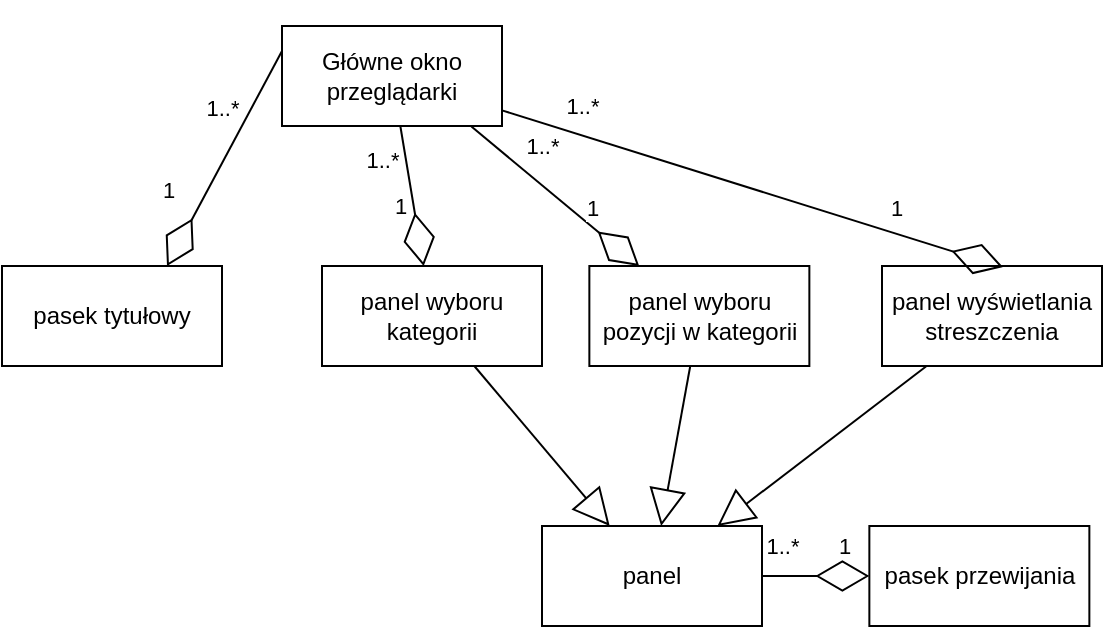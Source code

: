 <mxfile version="23.1.6" type="device">
  <diagram name="Strona-1" id="qy1Jm_Iqj7MS-9nRdHLV">
    <mxGraphModel dx="819" dy="426" grid="1" gridSize="10" guides="1" tooltips="1" connect="1" arrows="1" fold="1" page="1" pageScale="1" pageWidth="827" pageHeight="1169" math="0" shadow="0">
      <root>
        <mxCell id="0" />
        <mxCell id="1" parent="0" />
        <mxCell id="SEsUMnFjiC4-qgtMoYjI-1" value="Główne okno przeglądarki" style="html=1;whiteSpace=wrap;" vertex="1" parent="1">
          <mxGeometry x="320" y="230" width="110" height="50" as="geometry" />
        </mxCell>
        <mxCell id="SEsUMnFjiC4-qgtMoYjI-2" value="pasek tytułowy" style="html=1;whiteSpace=wrap;" vertex="1" parent="1">
          <mxGeometry x="180" y="350" width="110" height="50" as="geometry" />
        </mxCell>
        <mxCell id="SEsUMnFjiC4-qgtMoYjI-3" value="panel" style="html=1;whiteSpace=wrap;" vertex="1" parent="1">
          <mxGeometry x="450.0" y="480" width="110" height="50" as="geometry" />
        </mxCell>
        <mxCell id="SEsUMnFjiC4-qgtMoYjI-4" value="" style="endArrow=diamondThin;endFill=0;endSize=24;html=1;rounded=0;entryX=0.75;entryY=0;entryDx=0;entryDy=0;exitX=0;exitY=0.25;exitDx=0;exitDy=0;" edge="1" parent="1" source="SEsUMnFjiC4-qgtMoYjI-1" target="SEsUMnFjiC4-qgtMoYjI-2">
          <mxGeometry width="160" relative="1" as="geometry">
            <mxPoint x="210" y="317.5" as="sourcePoint" />
            <mxPoint x="285" y="252.5" as="targetPoint" />
          </mxGeometry>
        </mxCell>
        <mxCell id="SEsUMnFjiC4-qgtMoYjI-16" value="1..*" style="edgeLabel;html=1;align=center;verticalAlign=middle;resizable=0;points=[];" vertex="1" connectable="0" parent="SEsUMnFjiC4-qgtMoYjI-4">
          <mxGeometry x="-0.475" y="3" relative="1" as="geometry">
            <mxPoint x="-18" y="-1" as="offset" />
          </mxGeometry>
        </mxCell>
        <mxCell id="SEsUMnFjiC4-qgtMoYjI-17" value="1" style="edgeLabel;html=1;align=center;verticalAlign=middle;resizable=0;points=[];" vertex="1" connectable="0" parent="SEsUMnFjiC4-qgtMoYjI-4">
          <mxGeometry x="0.637" y="-2" relative="1" as="geometry">
            <mxPoint x="-8" y="-18" as="offset" />
          </mxGeometry>
        </mxCell>
        <mxCell id="SEsUMnFjiC4-qgtMoYjI-7" value="panel wyboru kategorii" style="html=1;whiteSpace=wrap;" vertex="1" parent="1">
          <mxGeometry x="340" y="350" width="110" height="50" as="geometry" />
        </mxCell>
        <mxCell id="SEsUMnFjiC4-qgtMoYjI-8" value="panel wyboru pozycji w kategorii" style="html=1;whiteSpace=wrap;" vertex="1" parent="1">
          <mxGeometry x="473.68" y="350" width="110" height="50" as="geometry" />
        </mxCell>
        <mxCell id="SEsUMnFjiC4-qgtMoYjI-9" value="panel wyświetlania streszczenia" style="html=1;whiteSpace=wrap;" vertex="1" parent="1">
          <mxGeometry x="620.0" y="350" width="110" height="50" as="geometry" />
        </mxCell>
        <mxCell id="SEsUMnFjiC4-qgtMoYjI-11" value="" style="endArrow=block;endSize=16;endFill=0;html=1;rounded=0;" edge="1" parent="1" source="SEsUMnFjiC4-qgtMoYjI-7" target="SEsUMnFjiC4-qgtMoYjI-3">
          <mxGeometry width="160" relative="1" as="geometry">
            <mxPoint x="420.004" y="550" as="sourcePoint" />
            <mxPoint x="432.68" y="675" as="targetPoint" />
          </mxGeometry>
        </mxCell>
        <mxCell id="SEsUMnFjiC4-qgtMoYjI-12" value="" style="endArrow=block;endSize=16;endFill=0;html=1;rounded=0;" edge="1" parent="1" source="SEsUMnFjiC4-qgtMoYjI-8" target="SEsUMnFjiC4-qgtMoYjI-3">
          <mxGeometry width="160" relative="1" as="geometry">
            <mxPoint x="363.68" y="740" as="sourcePoint" />
            <mxPoint x="442.68" y="685" as="targetPoint" />
          </mxGeometry>
        </mxCell>
        <mxCell id="SEsUMnFjiC4-qgtMoYjI-13" value="" style="endArrow=block;endSize=16;endFill=0;html=1;rounded=0;" edge="1" parent="1" source="SEsUMnFjiC4-qgtMoYjI-9" target="SEsUMnFjiC4-qgtMoYjI-3">
          <mxGeometry width="160" relative="1" as="geometry">
            <mxPoint x="373.68" y="750" as="sourcePoint" />
            <mxPoint x="452.68" y="695" as="targetPoint" />
          </mxGeometry>
        </mxCell>
        <mxCell id="SEsUMnFjiC4-qgtMoYjI-14" value="pasek przewijania" style="html=1;whiteSpace=wrap;" vertex="1" parent="1">
          <mxGeometry x="613.68" y="480" width="110" height="50" as="geometry" />
        </mxCell>
        <mxCell id="SEsUMnFjiC4-qgtMoYjI-15" value="" style="endArrow=diamondThin;endFill=0;endSize=24;html=1;rounded=0;entryX=0;entryY=0.5;entryDx=0;entryDy=0;" edge="1" parent="1" source="SEsUMnFjiC4-qgtMoYjI-3" target="SEsUMnFjiC4-qgtMoYjI-14">
          <mxGeometry width="160" relative="1" as="geometry">
            <mxPoint x="573.68" y="380" as="sourcePoint" />
            <mxPoint x="627.68" y="420" as="targetPoint" />
          </mxGeometry>
        </mxCell>
        <mxCell id="SEsUMnFjiC4-qgtMoYjI-20" value="1" style="edgeLabel;html=1;align=center;verticalAlign=middle;resizable=0;points=[];" vertex="1" connectable="0" parent="SEsUMnFjiC4-qgtMoYjI-15">
          <mxGeometry x="0.326" y="-2" relative="1" as="geometry">
            <mxPoint x="5" y="-17" as="offset" />
          </mxGeometry>
        </mxCell>
        <mxCell id="SEsUMnFjiC4-qgtMoYjI-22" value="1..*" style="edgeLabel;html=1;align=center;verticalAlign=middle;resizable=0;points=[];" vertex="1" connectable="0" parent="SEsUMnFjiC4-qgtMoYjI-15">
          <mxGeometry x="-0.409" y="2" relative="1" as="geometry">
            <mxPoint x="-6" y="-13" as="offset" />
          </mxGeometry>
        </mxCell>
        <mxCell id="SEsUMnFjiC4-qgtMoYjI-23" value="" style="endArrow=diamondThin;endFill=0;endSize=24;html=1;rounded=0;" edge="1" parent="1" source="SEsUMnFjiC4-qgtMoYjI-1" target="SEsUMnFjiC4-qgtMoYjI-7">
          <mxGeometry width="160" relative="1" as="geometry">
            <mxPoint x="467" y="273" as="sourcePoint" />
            <mxPoint x="420" y="350" as="targetPoint" />
          </mxGeometry>
        </mxCell>
        <mxCell id="SEsUMnFjiC4-qgtMoYjI-24" value="1..*" style="edgeLabel;html=1;align=center;verticalAlign=middle;resizable=0;points=[];" vertex="1" connectable="0" parent="SEsUMnFjiC4-qgtMoYjI-23">
          <mxGeometry x="-0.475" y="3" relative="1" as="geometry">
            <mxPoint x="-15" y="-1" as="offset" />
          </mxGeometry>
        </mxCell>
        <mxCell id="SEsUMnFjiC4-qgtMoYjI-25" value="1" style="edgeLabel;html=1;align=center;verticalAlign=middle;resizable=0;points=[];" vertex="1" connectable="0" parent="SEsUMnFjiC4-qgtMoYjI-23">
          <mxGeometry x="0.637" y="-2" relative="1" as="geometry">
            <mxPoint x="-8" y="-18" as="offset" />
          </mxGeometry>
        </mxCell>
        <mxCell id="SEsUMnFjiC4-qgtMoYjI-26" value="" style="endArrow=diamondThin;endFill=0;endSize=24;html=1;rounded=0;exitX=0.861;exitY=1.006;exitDx=0;exitDy=0;exitPerimeter=0;" edge="1" parent="1" source="SEsUMnFjiC4-qgtMoYjI-1" target="SEsUMnFjiC4-qgtMoYjI-8">
          <mxGeometry width="160" relative="1" as="geometry">
            <mxPoint x="560" y="240" as="sourcePoint" />
            <mxPoint x="513" y="317" as="targetPoint" />
          </mxGeometry>
        </mxCell>
        <mxCell id="SEsUMnFjiC4-qgtMoYjI-27" value="1..*" style="edgeLabel;html=1;align=center;verticalAlign=middle;resizable=0;points=[];" vertex="1" connectable="0" parent="SEsUMnFjiC4-qgtMoYjI-26">
          <mxGeometry x="-0.475" y="3" relative="1" as="geometry">
            <mxPoint x="11" y="-6" as="offset" />
          </mxGeometry>
        </mxCell>
        <mxCell id="SEsUMnFjiC4-qgtMoYjI-28" value="1" style="edgeLabel;html=1;align=center;verticalAlign=middle;resizable=0;points=[];" vertex="1" connectable="0" parent="SEsUMnFjiC4-qgtMoYjI-26">
          <mxGeometry x="0.637" y="-2" relative="1" as="geometry">
            <mxPoint x="-8" y="-18" as="offset" />
          </mxGeometry>
        </mxCell>
        <mxCell id="SEsUMnFjiC4-qgtMoYjI-29" value="" style="endArrow=diamondThin;endFill=0;endSize=24;html=1;rounded=0;entryX=0.55;entryY=0.011;entryDx=0;entryDy=0;entryPerimeter=0;" edge="1" parent="1" source="SEsUMnFjiC4-qgtMoYjI-1" target="SEsUMnFjiC4-qgtMoYjI-9">
          <mxGeometry width="160" relative="1" as="geometry">
            <mxPoint x="613.68" y="230" as="sourcePoint" />
            <mxPoint x="566.68" y="307" as="targetPoint" />
          </mxGeometry>
        </mxCell>
        <mxCell id="SEsUMnFjiC4-qgtMoYjI-30" value="1..*" style="edgeLabel;html=1;align=center;verticalAlign=middle;resizable=0;points=[];" vertex="1" connectable="0" parent="SEsUMnFjiC4-qgtMoYjI-29">
          <mxGeometry x="-0.475" y="3" relative="1" as="geometry">
            <mxPoint x="-27" y="-20" as="offset" />
          </mxGeometry>
        </mxCell>
        <mxCell id="SEsUMnFjiC4-qgtMoYjI-31" value="1" style="edgeLabel;html=1;align=center;verticalAlign=middle;resizable=0;points=[];" vertex="1" connectable="0" parent="SEsUMnFjiC4-qgtMoYjI-29">
          <mxGeometry x="0.637" y="-2" relative="1" as="geometry">
            <mxPoint x="-8" y="-18" as="offset" />
          </mxGeometry>
        </mxCell>
      </root>
    </mxGraphModel>
  </diagram>
</mxfile>
